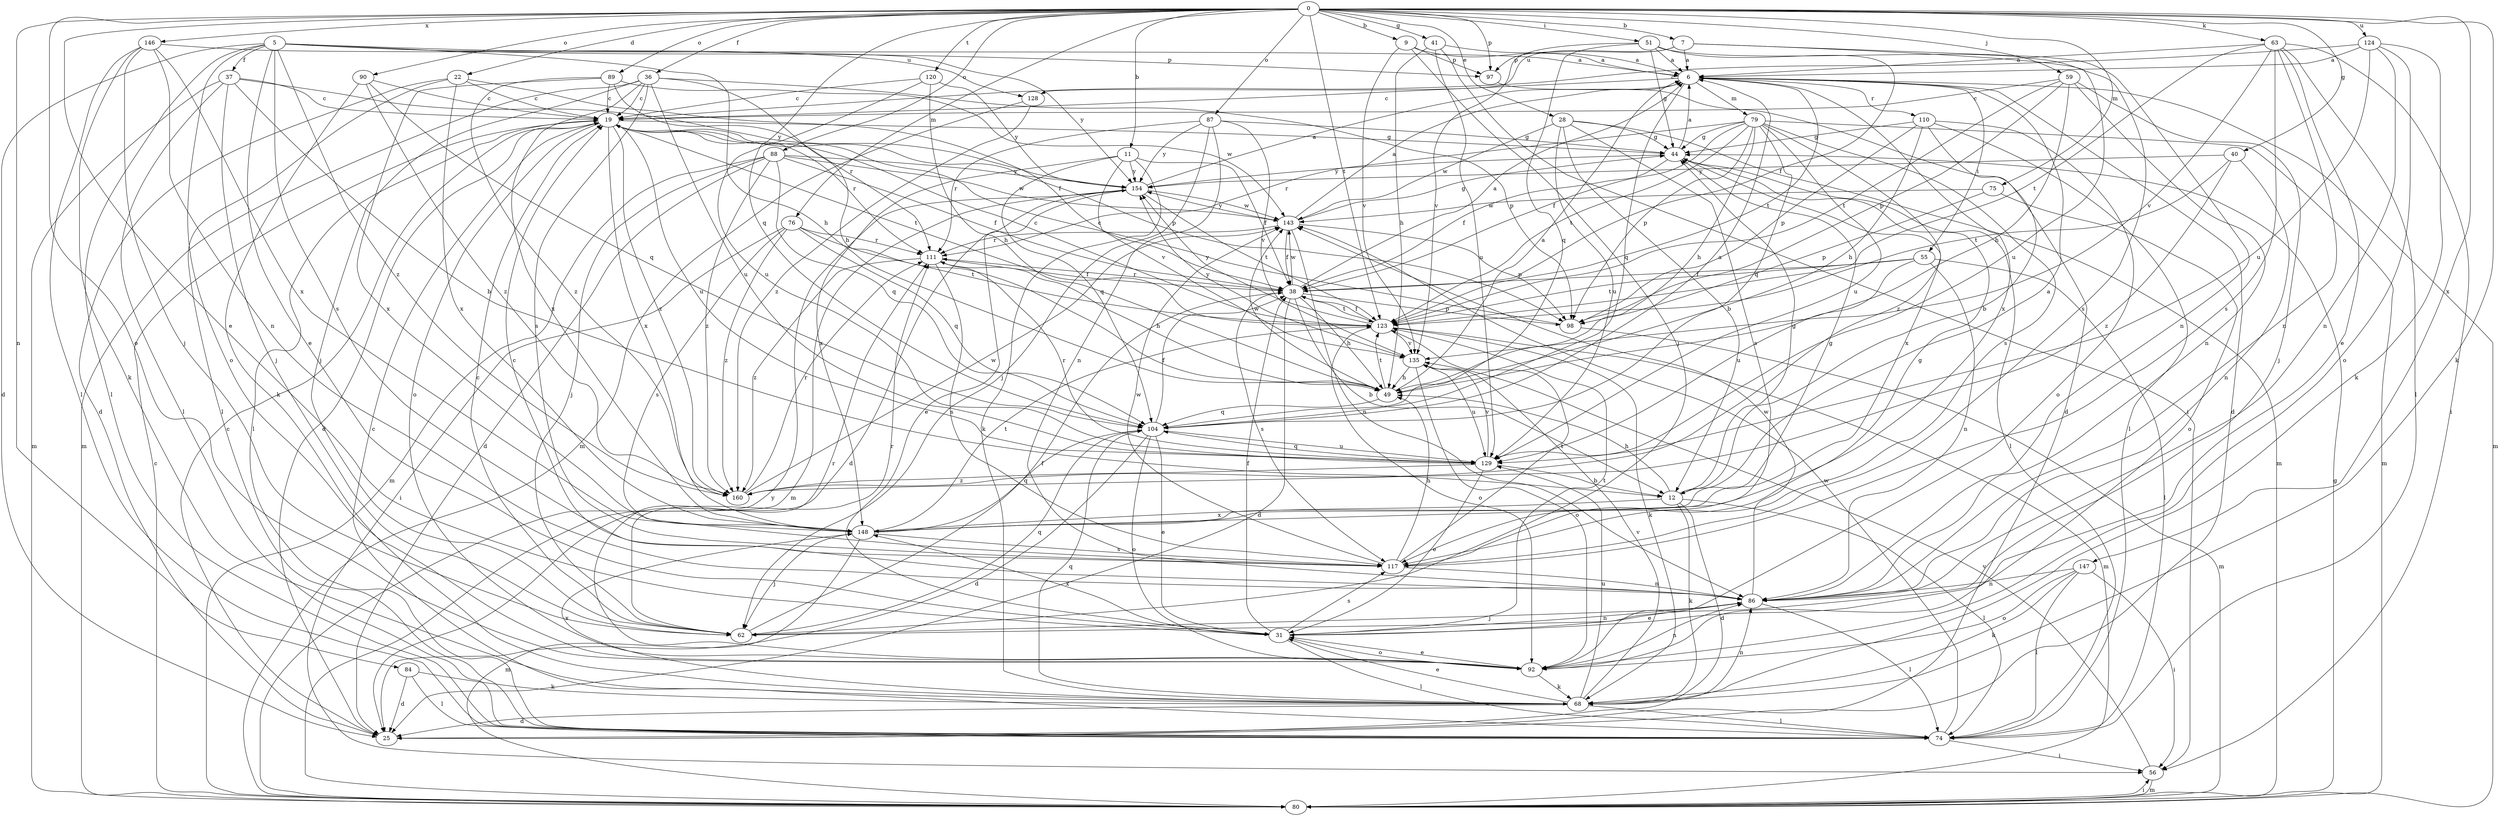 strict digraph  {
0;
5;
6;
7;
9;
11;
12;
19;
22;
25;
28;
31;
36;
37;
38;
40;
41;
44;
49;
51;
55;
56;
59;
62;
63;
68;
74;
75;
76;
79;
80;
84;
86;
87;
88;
89;
90;
92;
97;
98;
104;
110;
111;
117;
120;
123;
124;
128;
129;
135;
143;
146;
147;
148;
154;
160;
0 -> 7  [label=b];
0 -> 9  [label=b];
0 -> 11  [label=b];
0 -> 22  [label=d];
0 -> 28  [label=e];
0 -> 31  [label=e];
0 -> 36  [label=f];
0 -> 40  [label=g];
0 -> 41  [label=g];
0 -> 51  [label=i];
0 -> 59  [label=j];
0 -> 63  [label=k];
0 -> 68  [label=k];
0 -> 75  [label=m];
0 -> 76  [label=m];
0 -> 84  [label=n];
0 -> 87  [label=o];
0 -> 88  [label=o];
0 -> 89  [label=o];
0 -> 90  [label=o];
0 -> 92  [label=o];
0 -> 97  [label=p];
0 -> 104  [label=q];
0 -> 120  [label=t];
0 -> 123  [label=t];
0 -> 124  [label=u];
0 -> 146  [label=x];
0 -> 147  [label=x];
5 -> 25  [label=d];
5 -> 31  [label=e];
5 -> 37  [label=f];
5 -> 49  [label=h];
5 -> 74  [label=l];
5 -> 92  [label=o];
5 -> 97  [label=p];
5 -> 117  [label=s];
5 -> 128  [label=u];
5 -> 154  [label=y];
5 -> 160  [label=z];
6 -> 19  [label=c];
6 -> 25  [label=d];
6 -> 55  [label=i];
6 -> 79  [label=m];
6 -> 80  [label=m];
6 -> 104  [label=q];
6 -> 110  [label=r];
6 -> 123  [label=t];
6 -> 148  [label=x];
7 -> 6  [label=a];
7 -> 86  [label=n];
7 -> 97  [label=p];
7 -> 128  [label=u];
7 -> 129  [label=u];
9 -> 6  [label=a];
9 -> 62  [label=j];
9 -> 97  [label=p];
9 -> 135  [label=v];
11 -> 38  [label=f];
11 -> 68  [label=k];
11 -> 104  [label=q];
11 -> 135  [label=v];
11 -> 148  [label=x];
11 -> 154  [label=y];
12 -> 6  [label=a];
12 -> 25  [label=d];
12 -> 44  [label=g];
12 -> 49  [label=h];
12 -> 68  [label=k];
12 -> 74  [label=l];
12 -> 148  [label=x];
19 -> 25  [label=d];
19 -> 44  [label=g];
19 -> 74  [label=l];
19 -> 92  [label=o];
19 -> 98  [label=p];
19 -> 111  [label=r];
19 -> 123  [label=t];
19 -> 129  [label=u];
19 -> 148  [label=x];
19 -> 160  [label=z];
22 -> 19  [label=c];
22 -> 25  [label=d];
22 -> 38  [label=f];
22 -> 74  [label=l];
22 -> 148  [label=x];
25 -> 19  [label=c];
28 -> 12  [label=b];
28 -> 44  [label=g];
28 -> 80  [label=m];
28 -> 117  [label=s];
28 -> 129  [label=u];
28 -> 143  [label=w];
31 -> 38  [label=f];
31 -> 74  [label=l];
31 -> 86  [label=n];
31 -> 92  [label=o];
31 -> 117  [label=s];
31 -> 123  [label=t];
31 -> 148  [label=x];
36 -> 19  [label=c];
36 -> 49  [label=h];
36 -> 62  [label=j];
36 -> 80  [label=m];
36 -> 98  [label=p];
36 -> 117  [label=s];
36 -> 129  [label=u];
36 -> 148  [label=x];
37 -> 12  [label=b];
37 -> 19  [label=c];
37 -> 62  [label=j];
37 -> 74  [label=l];
37 -> 80  [label=m];
37 -> 154  [label=y];
38 -> 6  [label=a];
38 -> 12  [label=b];
38 -> 25  [label=d];
38 -> 49  [label=h];
38 -> 98  [label=p];
38 -> 111  [label=r];
38 -> 117  [label=s];
38 -> 123  [label=t];
38 -> 143  [label=w];
40 -> 86  [label=n];
40 -> 123  [label=t];
40 -> 154  [label=y];
40 -> 160  [label=z];
41 -> 6  [label=a];
41 -> 49  [label=h];
41 -> 56  [label=i];
41 -> 129  [label=u];
44 -> 6  [label=a];
44 -> 38  [label=f];
44 -> 74  [label=l];
44 -> 148  [label=x];
44 -> 154  [label=y];
49 -> 6  [label=a];
49 -> 104  [label=q];
49 -> 123  [label=t];
49 -> 143  [label=w];
51 -> 6  [label=a];
51 -> 38  [label=f];
51 -> 44  [label=g];
51 -> 104  [label=q];
51 -> 117  [label=s];
51 -> 135  [label=v];
55 -> 38  [label=f];
55 -> 74  [label=l];
55 -> 86  [label=n];
55 -> 123  [label=t];
55 -> 129  [label=u];
56 -> 80  [label=m];
56 -> 135  [label=v];
59 -> 19  [label=c];
59 -> 49  [label=h];
59 -> 62  [label=j];
59 -> 86  [label=n];
59 -> 98  [label=p];
59 -> 123  [label=t];
62 -> 19  [label=c];
62 -> 38  [label=f];
62 -> 104  [label=q];
62 -> 111  [label=r];
63 -> 6  [label=a];
63 -> 31  [label=e];
63 -> 56  [label=i];
63 -> 74  [label=l];
63 -> 86  [label=n];
63 -> 117  [label=s];
63 -> 123  [label=t];
63 -> 135  [label=v];
68 -> 25  [label=d];
68 -> 31  [label=e];
68 -> 74  [label=l];
68 -> 86  [label=n];
68 -> 104  [label=q];
68 -> 129  [label=u];
68 -> 135  [label=v];
68 -> 148  [label=x];
74 -> 19  [label=c];
74 -> 56  [label=i];
74 -> 143  [label=w];
75 -> 92  [label=o];
75 -> 98  [label=p];
75 -> 143  [label=w];
76 -> 56  [label=i];
76 -> 104  [label=q];
76 -> 111  [label=r];
76 -> 117  [label=s];
76 -> 123  [label=t];
76 -> 160  [label=z];
79 -> 38  [label=f];
79 -> 44  [label=g];
79 -> 49  [label=h];
79 -> 80  [label=m];
79 -> 98  [label=p];
79 -> 104  [label=q];
79 -> 111  [label=r];
79 -> 117  [label=s];
79 -> 123  [label=t];
79 -> 129  [label=u];
79 -> 160  [label=z];
80 -> 19  [label=c];
80 -> 44  [label=g];
80 -> 56  [label=i];
80 -> 154  [label=y];
84 -> 25  [label=d];
84 -> 68  [label=k];
84 -> 74  [label=l];
86 -> 19  [label=c];
86 -> 31  [label=e];
86 -> 62  [label=j];
86 -> 74  [label=l];
86 -> 143  [label=w];
87 -> 44  [label=g];
87 -> 62  [label=j];
87 -> 86  [label=n];
87 -> 111  [label=r];
87 -> 135  [label=v];
87 -> 154  [label=y];
88 -> 25  [label=d];
88 -> 38  [label=f];
88 -> 62  [label=j];
88 -> 80  [label=m];
88 -> 104  [label=q];
88 -> 143  [label=w];
88 -> 154  [label=y];
88 -> 160  [label=z];
89 -> 19  [label=c];
89 -> 111  [label=r];
89 -> 143  [label=w];
89 -> 148  [label=x];
89 -> 160  [label=z];
90 -> 19  [label=c];
90 -> 68  [label=k];
90 -> 104  [label=q];
90 -> 160  [label=z];
92 -> 31  [label=e];
92 -> 68  [label=k];
92 -> 86  [label=n];
92 -> 111  [label=r];
97 -> 25  [label=d];
98 -> 19  [label=c];
98 -> 80  [label=m];
104 -> 6  [label=a];
104 -> 25  [label=d];
104 -> 31  [label=e];
104 -> 38  [label=f];
104 -> 92  [label=o];
104 -> 129  [label=u];
110 -> 12  [label=b];
110 -> 44  [label=g];
110 -> 49  [label=h];
110 -> 74  [label=l];
110 -> 92  [label=o];
110 -> 98  [label=p];
111 -> 38  [label=f];
111 -> 49  [label=h];
111 -> 117  [label=s];
111 -> 160  [label=z];
117 -> 44  [label=g];
117 -> 49  [label=h];
117 -> 86  [label=n];
117 -> 123  [label=t];
117 -> 143  [label=w];
120 -> 19  [label=c];
120 -> 49  [label=h];
120 -> 129  [label=u];
120 -> 154  [label=y];
123 -> 19  [label=c];
123 -> 38  [label=f];
123 -> 68  [label=k];
123 -> 80  [label=m];
123 -> 92  [label=o];
123 -> 135  [label=v];
123 -> 154  [label=y];
124 -> 6  [label=a];
124 -> 19  [label=c];
124 -> 68  [label=k];
124 -> 86  [label=n];
124 -> 92  [label=o];
124 -> 129  [label=u];
128 -> 80  [label=m];
128 -> 160  [label=z];
129 -> 12  [label=b];
129 -> 31  [label=e];
129 -> 104  [label=q];
129 -> 111  [label=r];
129 -> 135  [label=v];
129 -> 160  [label=z];
135 -> 49  [label=h];
135 -> 92  [label=o];
135 -> 129  [label=u];
135 -> 154  [label=y];
143 -> 6  [label=a];
143 -> 38  [label=f];
143 -> 44  [label=g];
143 -> 86  [label=n];
143 -> 98  [label=p];
143 -> 111  [label=r];
143 -> 154  [label=y];
146 -> 6  [label=a];
146 -> 62  [label=j];
146 -> 68  [label=k];
146 -> 74  [label=l];
146 -> 86  [label=n];
146 -> 148  [label=x];
147 -> 56  [label=i];
147 -> 68  [label=k];
147 -> 74  [label=l];
147 -> 86  [label=n];
147 -> 92  [label=o];
148 -> 44  [label=g];
148 -> 62  [label=j];
148 -> 80  [label=m];
148 -> 104  [label=q];
148 -> 117  [label=s];
148 -> 123  [label=t];
154 -> 6  [label=a];
154 -> 25  [label=d];
154 -> 31  [label=e];
154 -> 80  [label=m];
154 -> 123  [label=t];
154 -> 143  [label=w];
160 -> 111  [label=r];
160 -> 143  [label=w];
}
